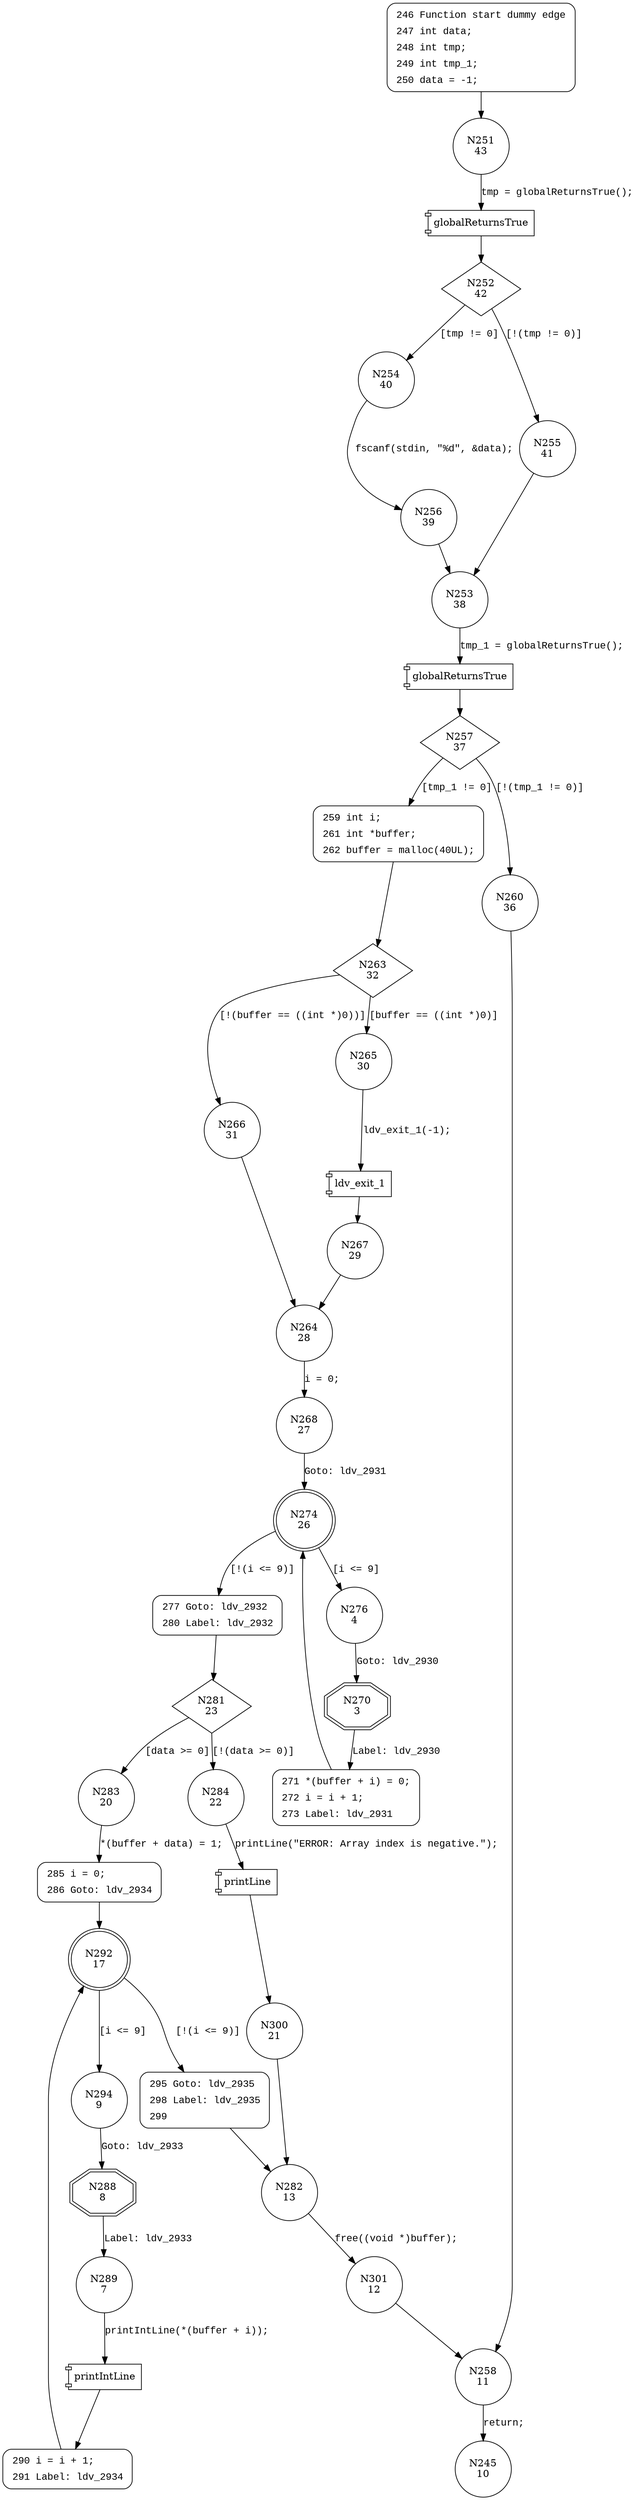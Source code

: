 digraph CWE122_Heap_Based_Buffer_Overflow__c_CWE129_fscanf_11_bad {
251 [shape="circle" label="N251\n43"]
252 [shape="diamond" label="N252\n42"]
254 [shape="circle" label="N254\n40"]
255 [shape="circle" label="N255\n41"]
253 [shape="circle" label="N253\n38"]
257 [shape="diamond" label="N257\n37"]
259 [shape="circle" label="N259\n35"]
260 [shape="circle" label="N260\n36"]
258 [shape="circle" label="N258\n11"]
245 [shape="circle" label="N245\n10"]
263 [shape="diamond" label="N263\n32"]
265 [shape="circle" label="N265\n30"]
266 [shape="circle" label="N266\n31"]
264 [shape="circle" label="N264\n28"]
268 [shape="circle" label="N268\n27"]
274 [shape="doublecircle" label="N274\n26"]
276 [shape="circle" label="N276\n4"]
277 [shape="circle" label="N277\n25"]
281 [shape="diamond" label="N281\n23"]
283 [shape="circle" label="N283\n20"]
284 [shape="circle" label="N284\n22"]
300 [shape="circle" label="N300\n21"]
282 [shape="circle" label="N282\n13"]
301 [shape="circle" label="N301\n12"]
285 [shape="circle" label="N285\n19"]
292 [shape="doublecircle" label="N292\n17"]
294 [shape="circle" label="N294\n9"]
295 [shape="circle" label="N295\n16"]
288 [shape="doubleoctagon" label="N288\n8"]
289 [shape="circle" label="N289\n7"]
290 [shape="circle" label="N290\n6"]
270 [shape="doubleoctagon" label="N270\n3"]
271 [shape="circle" label="N271\n2"]
267 [shape="circle" label="N267\n29"]
256 [shape="circle" label="N256\n39"]
246 [style="filled,bold" penwidth="1" fillcolor="white" fontname="Courier New" shape="Mrecord" label=<<table border="0" cellborder="0" cellpadding="3" bgcolor="white"><tr><td align="right">246</td><td align="left">Function start dummy edge</td></tr><tr><td align="right">247</td><td align="left">int data;</td></tr><tr><td align="right">248</td><td align="left">int tmp;</td></tr><tr><td align="right">249</td><td align="left">int tmp_1;</td></tr><tr><td align="right">250</td><td align="left">data = -1;</td></tr></table>>]
246 -> 251[label=""]
259 [style="filled,bold" penwidth="1" fillcolor="white" fontname="Courier New" shape="Mrecord" label=<<table border="0" cellborder="0" cellpadding="3" bgcolor="white"><tr><td align="right">259</td><td align="left">int i;</td></tr><tr><td align="right">261</td><td align="left">int *buffer;</td></tr><tr><td align="right">262</td><td align="left">buffer = malloc(40UL);</td></tr></table>>]
259 -> 263[label=""]
277 [style="filled,bold" penwidth="1" fillcolor="white" fontname="Courier New" shape="Mrecord" label=<<table border="0" cellborder="0" cellpadding="3" bgcolor="white"><tr><td align="right">277</td><td align="left">Goto: ldv_2932</td></tr><tr><td align="right">280</td><td align="left">Label: ldv_2932</td></tr></table>>]
277 -> 281[label=""]
285 [style="filled,bold" penwidth="1" fillcolor="white" fontname="Courier New" shape="Mrecord" label=<<table border="0" cellborder="0" cellpadding="3" bgcolor="white"><tr><td align="right">285</td><td align="left">i = 0;</td></tr><tr><td align="right">286</td><td align="left">Goto: ldv_2934</td></tr></table>>]
285 -> 292[label=""]
295 [style="filled,bold" penwidth="1" fillcolor="white" fontname="Courier New" shape="Mrecord" label=<<table border="0" cellborder="0" cellpadding="3" bgcolor="white"><tr><td align="right">295</td><td align="left">Goto: ldv_2935</td></tr><tr><td align="right">298</td><td align="left">Label: ldv_2935</td></tr><tr><td align="right">299</td><td align="left"></td></tr></table>>]
295 -> 282[label=""]
290 [style="filled,bold" penwidth="1" fillcolor="white" fontname="Courier New" shape="Mrecord" label=<<table border="0" cellborder="0" cellpadding="3" bgcolor="white"><tr><td align="right">290</td><td align="left">i = i + 1;</td></tr><tr><td align="right">291</td><td align="left">Label: ldv_2934</td></tr></table>>]
290 -> 292[label=""]
271 [style="filled,bold" penwidth="1" fillcolor="white" fontname="Courier New" shape="Mrecord" label=<<table border="0" cellborder="0" cellpadding="3" bgcolor="white"><tr><td align="right">271</td><td align="left">*(buffer + i) = 0;</td></tr><tr><td align="right">272</td><td align="left">i = i + 1;</td></tr><tr><td align="right">273</td><td align="left">Label: ldv_2931</td></tr></table>>]
271 -> 274[label=""]
100032 [shape="component" label="globalReturnsTrue"]
251 -> 100032 [label="tmp = globalReturnsTrue();" fontname="Courier New"]
100032 -> 252 [label="" fontname="Courier New"]
252 -> 254 [label="[tmp != 0]" fontname="Courier New"]
252 -> 255 [label="[!(tmp != 0)]" fontname="Courier New"]
100033 [shape="component" label="globalReturnsTrue"]
253 -> 100033 [label="tmp_1 = globalReturnsTrue();" fontname="Courier New"]
100033 -> 257 [label="" fontname="Courier New"]
257 -> 259 [label="[tmp_1 != 0]" fontname="Courier New"]
257 -> 260 [label="[!(tmp_1 != 0)]" fontname="Courier New"]
258 -> 245 [label="return;" fontname="Courier New"]
263 -> 265 [label="[buffer == ((int *)0)]" fontname="Courier New"]
263 -> 266 [label="[!(buffer == ((int *)0))]" fontname="Courier New"]
264 -> 268 [label="i = 0;" fontname="Courier New"]
274 -> 276 [label="[i <= 9]" fontname="Courier New"]
274 -> 277 [label="[!(i <= 9)]" fontname="Courier New"]
281 -> 283 [label="[data >= 0]" fontname="Courier New"]
281 -> 284 [label="[!(data >= 0)]" fontname="Courier New"]
100034 [shape="component" label="printLine"]
284 -> 100034 [label="printLine(\"ERROR: Array index is negative.\");" fontname="Courier New"]
100034 -> 300 [label="" fontname="Courier New"]
282 -> 301 [label="free((void *)buffer);" fontname="Courier New"]
283 -> 285 [label="*(buffer + data) = 1;" fontname="Courier New"]
292 -> 294 [label="[i <= 9]" fontname="Courier New"]
292 -> 295 [label="[!(i <= 9)]" fontname="Courier New"]
294 -> 288 [label="Goto: ldv_2933" fontname="Courier New"]
288 -> 289 [label="Label: ldv_2933" fontname="Courier New"]
100035 [shape="component" label="printIntLine"]
289 -> 100035 [label="printIntLine(*(buffer + i));" fontname="Courier New"]
100035 -> 290 [label="" fontname="Courier New"]
276 -> 270 [label="Goto: ldv_2930" fontname="Courier New"]
270 -> 271 [label="Label: ldv_2930" fontname="Courier New"]
100036 [shape="component" label="ldv_exit_1"]
265 -> 100036 [label="ldv_exit_1(-1);" fontname="Courier New"]
100036 -> 267 [label="" fontname="Courier New"]
254 -> 256 [label="fscanf(stdin, \"%d\", &data);" fontname="Courier New"]
255 -> 253 [label="" fontname="Courier New"]
260 -> 258 [label="" fontname="Courier New"]
266 -> 264 [label="" fontname="Courier New"]
268 -> 274 [label="Goto: ldv_2931" fontname="Courier New"]
300 -> 282 [label="" fontname="Courier New"]
301 -> 258 [label="" fontname="Courier New"]
267 -> 264 [label="" fontname="Courier New"]
256 -> 253 [label="" fontname="Courier New"]
}